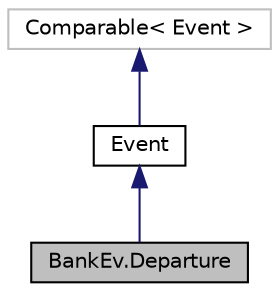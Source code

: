 digraph "BankEv.Departure"
{
 // INTERACTIVE_SVG=YES
  bgcolor="transparent";
  edge [fontname="Helvetica",fontsize="10",labelfontname="Helvetica",labelfontsize="10"];
  node [fontname="Helvetica",fontsize="10",shape=record];
  Node0 [label="BankEv.Departure",height=0.2,width=0.4,color="black", fillcolor="grey75", style="filled", fontcolor="black"];
  Node1 -> Node0 [dir="back",color="midnightblue",fontsize="10",style="solid",fontname="Helvetica"];
  Node1 [label="Event",height=0.2,width=0.4,color="black",URL="$dc/dc0/classumontreal_1_1ssj_1_1simevents_1_1Event.html",tooltip="This abstract class provides event scheduling tools. "];
  Node2 -> Node1 [dir="back",color="midnightblue",fontsize="10",style="solid",fontname="Helvetica"];
  Node2 [label="Comparable\< Event \>",height=0.2,width=0.4,color="grey75"];
}
